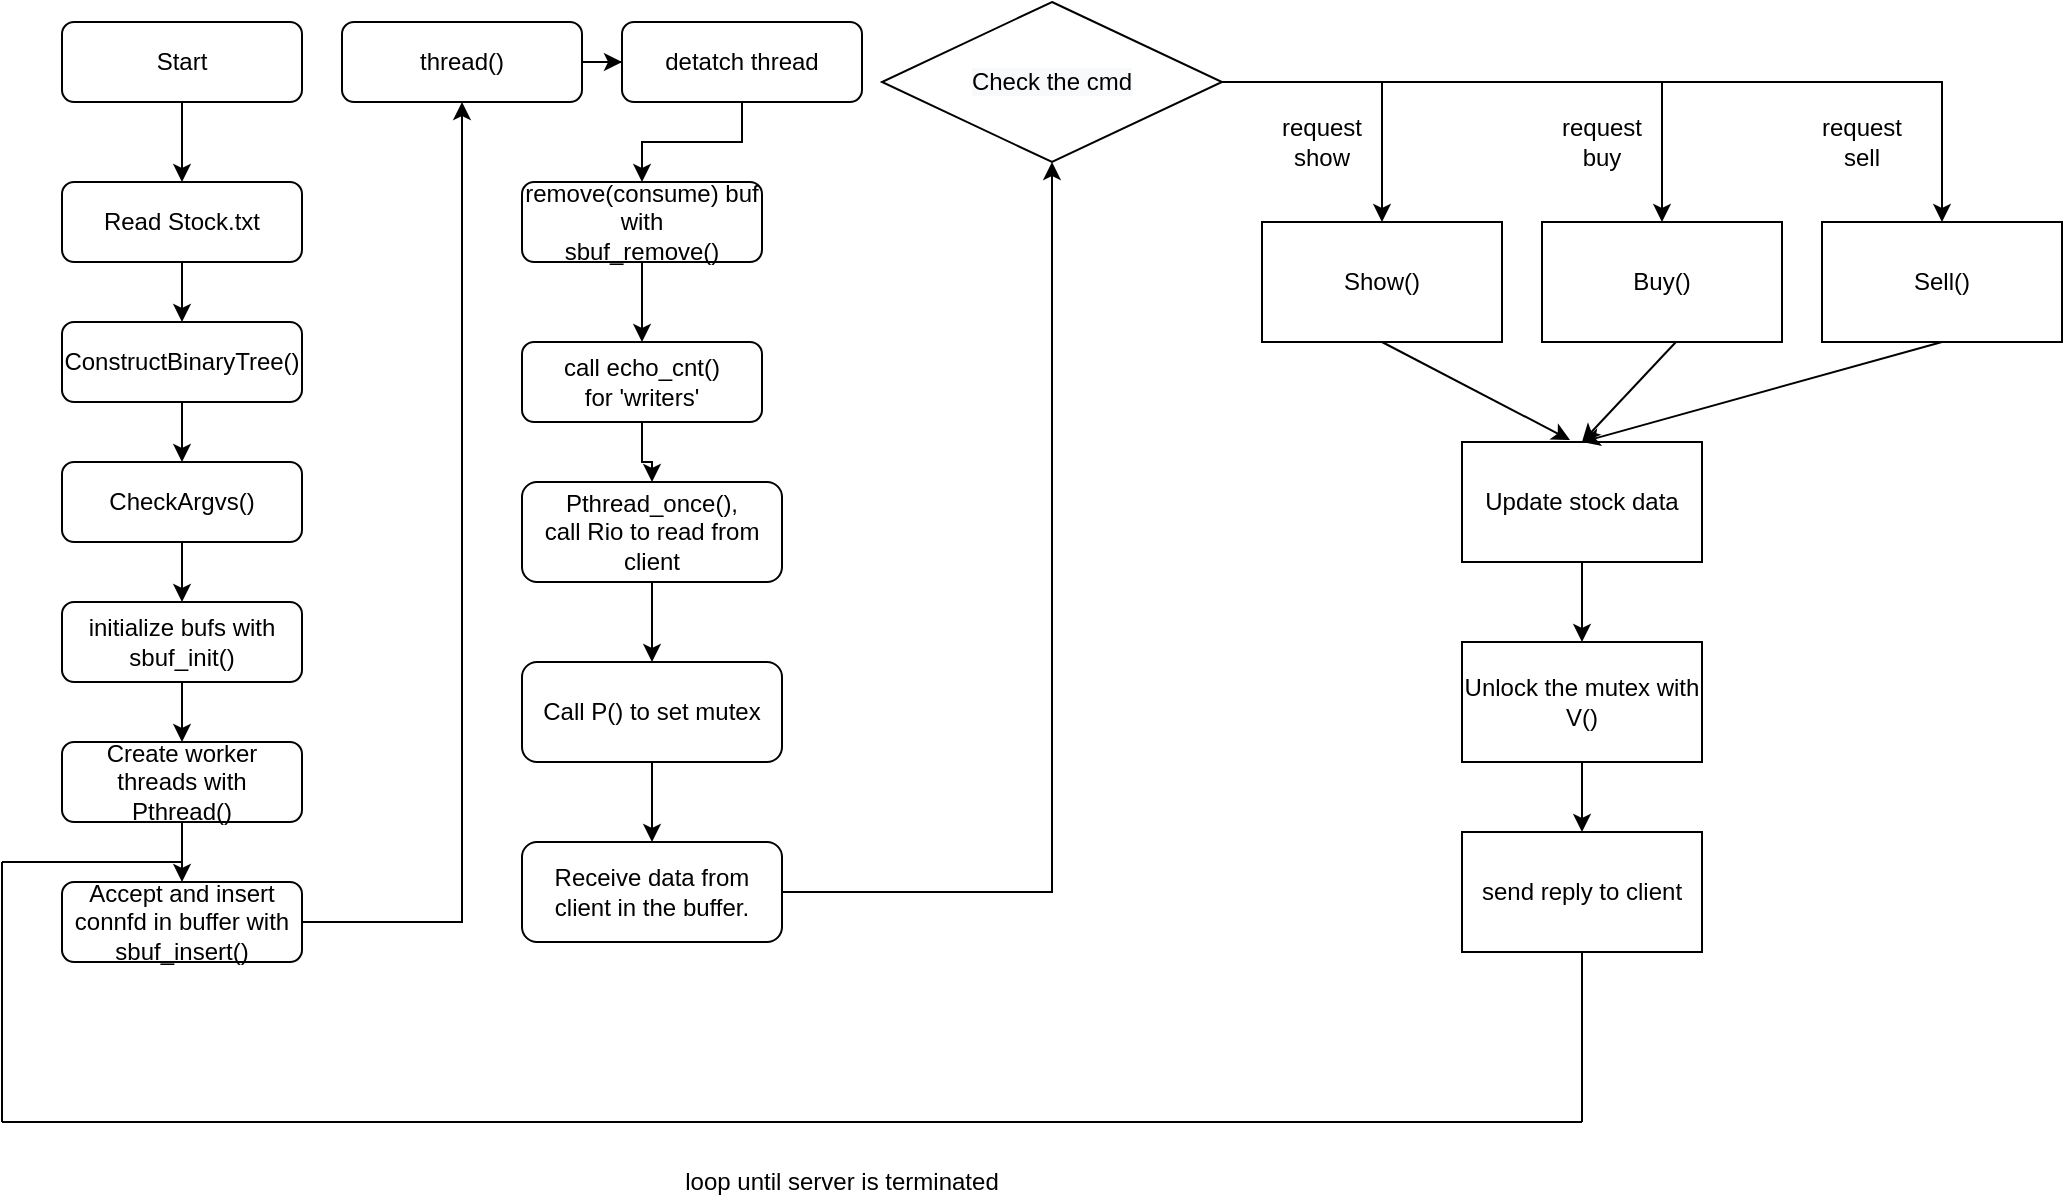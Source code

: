 <mxfile version="14.7.3" type="device"><diagram id="C5RBs43oDa-KdzZeNtuy" name="Page-1"><mxGraphModel dx="1422" dy="762" grid="1" gridSize="10" guides="1" tooltips="1" connect="1" arrows="1" fold="1" page="1" pageScale="1" pageWidth="827" pageHeight="1169" math="0" shadow="0"><root><mxCell id="WIyWlLk6GJQsqaUBKTNV-0"/><mxCell id="WIyWlLk6GJQsqaUBKTNV-1" parent="WIyWlLk6GJQsqaUBKTNV-0"/><mxCell id="O4-qKEmmyAu6-9csYVwP-1" value="" style="edgeStyle=orthogonalEdgeStyle;rounded=0;orthogonalLoop=1;jettySize=auto;html=1;" edge="1" parent="WIyWlLk6GJQsqaUBKTNV-1" source="WIyWlLk6GJQsqaUBKTNV-3" target="O4-qKEmmyAu6-9csYVwP-0"><mxGeometry relative="1" as="geometry"/></mxCell><mxCell id="WIyWlLk6GJQsqaUBKTNV-3" value="Start" style="rounded=1;whiteSpace=wrap;html=1;fontSize=12;glass=0;strokeWidth=1;shadow=0;" parent="WIyWlLk6GJQsqaUBKTNV-1" vertex="1"><mxGeometry x="120" y="100" width="120" height="40" as="geometry"/></mxCell><mxCell id="O4-qKEmmyAu6-9csYVwP-3" value="" style="edgeStyle=orthogonalEdgeStyle;rounded=0;orthogonalLoop=1;jettySize=auto;html=1;" edge="1" parent="WIyWlLk6GJQsqaUBKTNV-1" source="O4-qKEmmyAu6-9csYVwP-0" target="O4-qKEmmyAu6-9csYVwP-2"><mxGeometry relative="1" as="geometry"/></mxCell><mxCell id="O4-qKEmmyAu6-9csYVwP-0" value="Read Stock.txt" style="rounded=1;whiteSpace=wrap;html=1;fontSize=12;glass=0;strokeWidth=1;shadow=0;" vertex="1" parent="WIyWlLk6GJQsqaUBKTNV-1"><mxGeometry x="120" y="180" width="120" height="40" as="geometry"/></mxCell><mxCell id="O4-qKEmmyAu6-9csYVwP-57" value="" style="edgeStyle=orthogonalEdgeStyle;rounded=0;orthogonalLoop=1;jettySize=auto;html=1;" edge="1" parent="WIyWlLk6GJQsqaUBKTNV-1" source="O4-qKEmmyAu6-9csYVwP-2" target="O4-qKEmmyAu6-9csYVwP-56"><mxGeometry relative="1" as="geometry"/></mxCell><mxCell id="O4-qKEmmyAu6-9csYVwP-2" value="ConstructBinaryTree()" style="rounded=1;whiteSpace=wrap;html=1;fontSize=12;glass=0;strokeWidth=1;shadow=0;" vertex="1" parent="WIyWlLk6GJQsqaUBKTNV-1"><mxGeometry x="120" y="250" width="120" height="40" as="geometry"/></mxCell><mxCell id="O4-qKEmmyAu6-9csYVwP-59" value="" style="edgeStyle=orthogonalEdgeStyle;rounded=0;orthogonalLoop=1;jettySize=auto;html=1;" edge="1" parent="WIyWlLk6GJQsqaUBKTNV-1" source="O4-qKEmmyAu6-9csYVwP-56" target="O4-qKEmmyAu6-9csYVwP-58"><mxGeometry relative="1" as="geometry"/></mxCell><mxCell id="O4-qKEmmyAu6-9csYVwP-56" value="CheckArgvs()" style="rounded=1;whiteSpace=wrap;html=1;fontSize=12;glass=0;strokeWidth=1;shadow=0;" vertex="1" parent="WIyWlLk6GJQsqaUBKTNV-1"><mxGeometry x="120" y="320" width="120" height="40" as="geometry"/></mxCell><mxCell id="O4-qKEmmyAu6-9csYVwP-61" value="" style="edgeStyle=orthogonalEdgeStyle;rounded=0;orthogonalLoop=1;jettySize=auto;html=1;" edge="1" parent="WIyWlLk6GJQsqaUBKTNV-1" source="O4-qKEmmyAu6-9csYVwP-58" target="O4-qKEmmyAu6-9csYVwP-60"><mxGeometry relative="1" as="geometry"/></mxCell><mxCell id="O4-qKEmmyAu6-9csYVwP-58" value="initialize bufs with&lt;br&gt;sbuf_init()" style="rounded=1;whiteSpace=wrap;html=1;fontSize=12;glass=0;strokeWidth=1;shadow=0;" vertex="1" parent="WIyWlLk6GJQsqaUBKTNV-1"><mxGeometry x="120" y="390" width="120" height="40" as="geometry"/></mxCell><mxCell id="O4-qKEmmyAu6-9csYVwP-63" value="" style="edgeStyle=orthogonalEdgeStyle;rounded=0;orthogonalLoop=1;jettySize=auto;html=1;" edge="1" parent="WIyWlLk6GJQsqaUBKTNV-1" source="O4-qKEmmyAu6-9csYVwP-60" target="O4-qKEmmyAu6-9csYVwP-62"><mxGeometry relative="1" as="geometry"/></mxCell><mxCell id="O4-qKEmmyAu6-9csYVwP-60" value="Create worker threads with Pthread()" style="rounded=1;whiteSpace=wrap;html=1;fontSize=12;glass=0;strokeWidth=1;shadow=0;" vertex="1" parent="WIyWlLk6GJQsqaUBKTNV-1"><mxGeometry x="120" y="460" width="120" height="40" as="geometry"/></mxCell><mxCell id="O4-qKEmmyAu6-9csYVwP-65" value="" style="edgeStyle=orthogonalEdgeStyle;rounded=0;orthogonalLoop=1;jettySize=auto;html=1;" edge="1" parent="WIyWlLk6GJQsqaUBKTNV-1" source="O4-qKEmmyAu6-9csYVwP-62" target="O4-qKEmmyAu6-9csYVwP-64"><mxGeometry relative="1" as="geometry"/></mxCell><mxCell id="O4-qKEmmyAu6-9csYVwP-62" value="Accept and insert connfd in buffer with&lt;br&gt;sbuf_insert()" style="rounded=1;whiteSpace=wrap;html=1;fontSize=12;glass=0;strokeWidth=1;shadow=0;" vertex="1" parent="WIyWlLk6GJQsqaUBKTNV-1"><mxGeometry x="120" y="530" width="120" height="40" as="geometry"/></mxCell><mxCell id="O4-qKEmmyAu6-9csYVwP-67" value="" style="edgeStyle=orthogonalEdgeStyle;rounded=0;orthogonalLoop=1;jettySize=auto;html=1;" edge="1" parent="WIyWlLk6GJQsqaUBKTNV-1" source="O4-qKEmmyAu6-9csYVwP-64" target="O4-qKEmmyAu6-9csYVwP-66"><mxGeometry relative="1" as="geometry"/></mxCell><mxCell id="O4-qKEmmyAu6-9csYVwP-64" value="thread()" style="rounded=1;whiteSpace=wrap;html=1;fontSize=12;glass=0;strokeWidth=1;shadow=0;" vertex="1" parent="WIyWlLk6GJQsqaUBKTNV-1"><mxGeometry x="260" y="100" width="120" height="40" as="geometry"/></mxCell><mxCell id="O4-qKEmmyAu6-9csYVwP-69" value="" style="edgeStyle=orthogonalEdgeStyle;rounded=0;orthogonalLoop=1;jettySize=auto;html=1;" edge="1" parent="WIyWlLk6GJQsqaUBKTNV-1" source="O4-qKEmmyAu6-9csYVwP-66" target="O4-qKEmmyAu6-9csYVwP-68"><mxGeometry relative="1" as="geometry"/></mxCell><mxCell id="O4-qKEmmyAu6-9csYVwP-66" value="detatch thread" style="rounded=1;whiteSpace=wrap;html=1;fontSize=12;glass=0;strokeWidth=1;shadow=0;" vertex="1" parent="WIyWlLk6GJQsqaUBKTNV-1"><mxGeometry x="400" y="100" width="120" height="40" as="geometry"/></mxCell><mxCell id="O4-qKEmmyAu6-9csYVwP-71" value="" style="edgeStyle=orthogonalEdgeStyle;rounded=0;orthogonalLoop=1;jettySize=auto;html=1;" edge="1" parent="WIyWlLk6GJQsqaUBKTNV-1" source="O4-qKEmmyAu6-9csYVwP-68" target="O4-qKEmmyAu6-9csYVwP-70"><mxGeometry relative="1" as="geometry"/></mxCell><mxCell id="O4-qKEmmyAu6-9csYVwP-68" value="remove(consume) buf with&lt;br&gt;sbuf_remove()" style="rounded=1;whiteSpace=wrap;html=1;fontSize=12;glass=0;strokeWidth=1;shadow=0;" vertex="1" parent="WIyWlLk6GJQsqaUBKTNV-1"><mxGeometry x="350" y="180" width="120" height="40" as="geometry"/></mxCell><mxCell id="O4-qKEmmyAu6-9csYVwP-73" value="" style="edgeStyle=orthogonalEdgeStyle;rounded=0;orthogonalLoop=1;jettySize=auto;html=1;" edge="1" parent="WIyWlLk6GJQsqaUBKTNV-1" source="O4-qKEmmyAu6-9csYVwP-70" target="O4-qKEmmyAu6-9csYVwP-72"><mxGeometry relative="1" as="geometry"/></mxCell><mxCell id="O4-qKEmmyAu6-9csYVwP-70" value="call echo_cnt()&lt;br&gt;for 'writers'&lt;br&gt;" style="rounded=1;whiteSpace=wrap;html=1;fontSize=12;glass=0;strokeWidth=1;shadow=0;" vertex="1" parent="WIyWlLk6GJQsqaUBKTNV-1"><mxGeometry x="350" y="260" width="120" height="40" as="geometry"/></mxCell><mxCell id="O4-qKEmmyAu6-9csYVwP-75" value="" style="edgeStyle=orthogonalEdgeStyle;rounded=0;orthogonalLoop=1;jettySize=auto;html=1;" edge="1" parent="WIyWlLk6GJQsqaUBKTNV-1" source="O4-qKEmmyAu6-9csYVwP-72" target="O4-qKEmmyAu6-9csYVwP-74"><mxGeometry relative="1" as="geometry"/></mxCell><mxCell id="O4-qKEmmyAu6-9csYVwP-72" value="Pthread_once(),&lt;br&gt;call Rio to read from client" style="rounded=1;whiteSpace=wrap;html=1;fontSize=12;glass=0;strokeWidth=1;shadow=0;" vertex="1" parent="WIyWlLk6GJQsqaUBKTNV-1"><mxGeometry x="350" y="330" width="130" height="50" as="geometry"/></mxCell><mxCell id="O4-qKEmmyAu6-9csYVwP-77" value="" style="edgeStyle=orthogonalEdgeStyle;rounded=0;orthogonalLoop=1;jettySize=auto;html=1;" edge="1" parent="WIyWlLk6GJQsqaUBKTNV-1" source="O4-qKEmmyAu6-9csYVwP-74" target="O4-qKEmmyAu6-9csYVwP-76"><mxGeometry relative="1" as="geometry"/></mxCell><mxCell id="O4-qKEmmyAu6-9csYVwP-74" value="Call P() to set mutex" style="rounded=1;whiteSpace=wrap;html=1;fontSize=12;glass=0;strokeWidth=1;shadow=0;" vertex="1" parent="WIyWlLk6GJQsqaUBKTNV-1"><mxGeometry x="350" y="420" width="130" height="50" as="geometry"/></mxCell><mxCell id="O4-qKEmmyAu6-9csYVwP-79" value="" style="edgeStyle=orthogonalEdgeStyle;rounded=0;orthogonalLoop=1;jettySize=auto;html=1;entryX=0.5;entryY=1;entryDx=0;entryDy=0;" edge="1" parent="WIyWlLk6GJQsqaUBKTNV-1" source="O4-qKEmmyAu6-9csYVwP-76" target="O4-qKEmmyAu6-9csYVwP-82"><mxGeometry relative="1" as="geometry"><mxPoint x="595" y="150" as="targetPoint"/></mxGeometry></mxCell><mxCell id="O4-qKEmmyAu6-9csYVwP-76" value="Receive data from client in the buffer." style="rounded=1;whiteSpace=wrap;html=1;fontSize=12;glass=0;strokeWidth=1;shadow=0;" vertex="1" parent="WIyWlLk6GJQsqaUBKTNV-1"><mxGeometry x="350" y="510" width="130" height="50" as="geometry"/></mxCell><mxCell id="O4-qKEmmyAu6-9csYVwP-84" value="" style="edgeStyle=orthogonalEdgeStyle;rounded=0;orthogonalLoop=1;jettySize=auto;html=1;" edge="1" parent="WIyWlLk6GJQsqaUBKTNV-1" source="O4-qKEmmyAu6-9csYVwP-82" target="O4-qKEmmyAu6-9csYVwP-83"><mxGeometry relative="1" as="geometry"/></mxCell><mxCell id="O4-qKEmmyAu6-9csYVwP-86" value="" style="edgeStyle=orthogonalEdgeStyle;rounded=0;orthogonalLoop=1;jettySize=auto;html=1;" edge="1" parent="WIyWlLk6GJQsqaUBKTNV-1" source="O4-qKEmmyAu6-9csYVwP-82" target="O4-qKEmmyAu6-9csYVwP-85"><mxGeometry relative="1" as="geometry"/></mxCell><mxCell id="O4-qKEmmyAu6-9csYVwP-88" value="" style="edgeStyle=orthogonalEdgeStyle;rounded=0;orthogonalLoop=1;jettySize=auto;html=1;" edge="1" parent="WIyWlLk6GJQsqaUBKTNV-1" source="O4-qKEmmyAu6-9csYVwP-82" target="O4-qKEmmyAu6-9csYVwP-87"><mxGeometry relative="1" as="geometry"/></mxCell><mxCell id="O4-qKEmmyAu6-9csYVwP-82" value="&#10;&#10;&lt;span style=&quot;color: rgb(0, 0, 0); font-family: helvetica; font-size: 12px; font-style: normal; font-weight: 400; letter-spacing: normal; text-align: center; text-indent: 0px; text-transform: none; word-spacing: 0px; background-color: rgb(248, 249, 250); display: inline; float: none;&quot;&gt;Check the cmd&lt;/span&gt;&#10;&#10;" style="rhombus;whiteSpace=wrap;html=1;" vertex="1" parent="WIyWlLk6GJQsqaUBKTNV-1"><mxGeometry x="530" y="90" width="170" height="80" as="geometry"/></mxCell><mxCell id="O4-qKEmmyAu6-9csYVwP-83" value="Buy()" style="whiteSpace=wrap;html=1;" vertex="1" parent="WIyWlLk6GJQsqaUBKTNV-1"><mxGeometry x="860" y="200" width="120" height="60" as="geometry"/></mxCell><mxCell id="O4-qKEmmyAu6-9csYVwP-85" value="Sell()" style="whiteSpace=wrap;html=1;" vertex="1" parent="WIyWlLk6GJQsqaUBKTNV-1"><mxGeometry x="1000" y="200" width="120" height="60" as="geometry"/></mxCell><mxCell id="O4-qKEmmyAu6-9csYVwP-87" value="Show()" style="whiteSpace=wrap;html=1;" vertex="1" parent="WIyWlLk6GJQsqaUBKTNV-1"><mxGeometry x="720" y="200" width="120" height="60" as="geometry"/></mxCell><mxCell id="O4-qKEmmyAu6-9csYVwP-89" value="request show" style="text;html=1;strokeColor=none;fillColor=none;align=center;verticalAlign=middle;whiteSpace=wrap;rounded=0;" vertex="1" parent="WIyWlLk6GJQsqaUBKTNV-1"><mxGeometry x="730" y="150" width="40" height="20" as="geometry"/></mxCell><mxCell id="O4-qKEmmyAu6-9csYVwP-90" value="request buy" style="text;html=1;strokeColor=none;fillColor=none;align=center;verticalAlign=middle;whiteSpace=wrap;rounded=0;" vertex="1" parent="WIyWlLk6GJQsqaUBKTNV-1"><mxGeometry x="870" y="150" width="40" height="20" as="geometry"/></mxCell><mxCell id="O4-qKEmmyAu6-9csYVwP-91" value="request sell" style="text;html=1;strokeColor=none;fillColor=none;align=center;verticalAlign=middle;whiteSpace=wrap;rounded=0;" vertex="1" parent="WIyWlLk6GJQsqaUBKTNV-1"><mxGeometry x="1000" y="150" width="40" height="20" as="geometry"/></mxCell><mxCell id="O4-qKEmmyAu6-9csYVwP-94" value="" style="edgeStyle=orthogonalEdgeStyle;rounded=0;orthogonalLoop=1;jettySize=auto;html=1;" edge="1" parent="WIyWlLk6GJQsqaUBKTNV-1" source="O4-qKEmmyAu6-9csYVwP-92" target="O4-qKEmmyAu6-9csYVwP-93"><mxGeometry relative="1" as="geometry"/></mxCell><mxCell id="O4-qKEmmyAu6-9csYVwP-92" value="Update stock data" style="rounded=0;whiteSpace=wrap;html=1;" vertex="1" parent="WIyWlLk6GJQsqaUBKTNV-1"><mxGeometry x="820" y="310" width="120" height="60" as="geometry"/></mxCell><mxCell id="O4-qKEmmyAu6-9csYVwP-96" value="" style="edgeStyle=orthogonalEdgeStyle;rounded=0;orthogonalLoop=1;jettySize=auto;html=1;" edge="1" parent="WIyWlLk6GJQsqaUBKTNV-1" source="O4-qKEmmyAu6-9csYVwP-93" target="O4-qKEmmyAu6-9csYVwP-95"><mxGeometry relative="1" as="geometry"/></mxCell><mxCell id="O4-qKEmmyAu6-9csYVwP-93" value="Unlock the mutex with V()" style="rounded=0;whiteSpace=wrap;html=1;" vertex="1" parent="WIyWlLk6GJQsqaUBKTNV-1"><mxGeometry x="820" y="410" width="120" height="60" as="geometry"/></mxCell><mxCell id="O4-qKEmmyAu6-9csYVwP-95" value="send reply to client" style="rounded=0;whiteSpace=wrap;html=1;" vertex="1" parent="WIyWlLk6GJQsqaUBKTNV-1"><mxGeometry x="820" y="505" width="120" height="60" as="geometry"/></mxCell><mxCell id="O4-qKEmmyAu6-9csYVwP-97" value="" style="endArrow=classic;html=1;entryX=0.45;entryY=-0.017;entryDx=0;entryDy=0;entryPerimeter=0;exitX=0.5;exitY=1;exitDx=0;exitDy=0;" edge="1" parent="WIyWlLk6GJQsqaUBKTNV-1" source="O4-qKEmmyAu6-9csYVwP-87" target="O4-qKEmmyAu6-9csYVwP-92"><mxGeometry width="50" height="50" relative="1" as="geometry"><mxPoint x="820" y="340" as="sourcePoint"/><mxPoint x="870" y="290" as="targetPoint"/></mxGeometry></mxCell><mxCell id="O4-qKEmmyAu6-9csYVwP-98" value="" style="endArrow=classic;html=1;exitX=0.558;exitY=1;exitDx=0;exitDy=0;exitPerimeter=0;entryX=0.5;entryY=0;entryDx=0;entryDy=0;" edge="1" parent="WIyWlLk6GJQsqaUBKTNV-1" source="O4-qKEmmyAu6-9csYVwP-83" target="O4-qKEmmyAu6-9csYVwP-92"><mxGeometry width="50" height="50" relative="1" as="geometry"><mxPoint x="820" y="340" as="sourcePoint"/><mxPoint x="870" y="290" as="targetPoint"/></mxGeometry></mxCell><mxCell id="O4-qKEmmyAu6-9csYVwP-99" value="" style="endArrow=classic;html=1;exitX=0.5;exitY=1;exitDx=0;exitDy=0;" edge="1" parent="WIyWlLk6GJQsqaUBKTNV-1" source="O4-qKEmmyAu6-9csYVwP-85"><mxGeometry width="50" height="50" relative="1" as="geometry"><mxPoint x="820" y="340" as="sourcePoint"/><mxPoint x="880" y="310" as="targetPoint"/></mxGeometry></mxCell><mxCell id="O4-qKEmmyAu6-9csYVwP-100" value="" style="endArrow=none;html=1;exitX=0.5;exitY=1;exitDx=0;exitDy=0;" edge="1" parent="WIyWlLk6GJQsqaUBKTNV-1" source="O4-qKEmmyAu6-9csYVwP-95"><mxGeometry width="50" height="50" relative="1" as="geometry"><mxPoint x="890" y="635" as="sourcePoint"/><mxPoint x="880" y="650" as="targetPoint"/></mxGeometry></mxCell><mxCell id="O4-qKEmmyAu6-9csYVwP-101" value="" style="endArrow=none;html=1;" edge="1" parent="WIyWlLk6GJQsqaUBKTNV-1"><mxGeometry width="50" height="50" relative="1" as="geometry"><mxPoint x="880" y="650" as="sourcePoint"/><mxPoint x="90" y="650" as="targetPoint"/></mxGeometry></mxCell><mxCell id="O4-qKEmmyAu6-9csYVwP-102" value="" style="endArrow=none;html=1;" edge="1" parent="WIyWlLk6GJQsqaUBKTNV-1"><mxGeometry width="50" height="50" relative="1" as="geometry"><mxPoint x="90" y="650" as="sourcePoint"/><mxPoint x="90" y="520" as="targetPoint"/></mxGeometry></mxCell><mxCell id="O4-qKEmmyAu6-9csYVwP-103" value="" style="endArrow=none;html=1;" edge="1" parent="WIyWlLk6GJQsqaUBKTNV-1"><mxGeometry width="50" height="50" relative="1" as="geometry"><mxPoint x="90" y="520" as="sourcePoint"/><mxPoint x="180" y="520" as="targetPoint"/></mxGeometry></mxCell><mxCell id="O4-qKEmmyAu6-9csYVwP-104" value="loop until server is terminated" style="text;html=1;strokeColor=none;fillColor=none;align=center;verticalAlign=middle;whiteSpace=wrap;rounded=0;" vertex="1" parent="WIyWlLk6GJQsqaUBKTNV-1"><mxGeometry x="210" y="670" width="600" height="20" as="geometry"/></mxCell></root></mxGraphModel></diagram></mxfile>